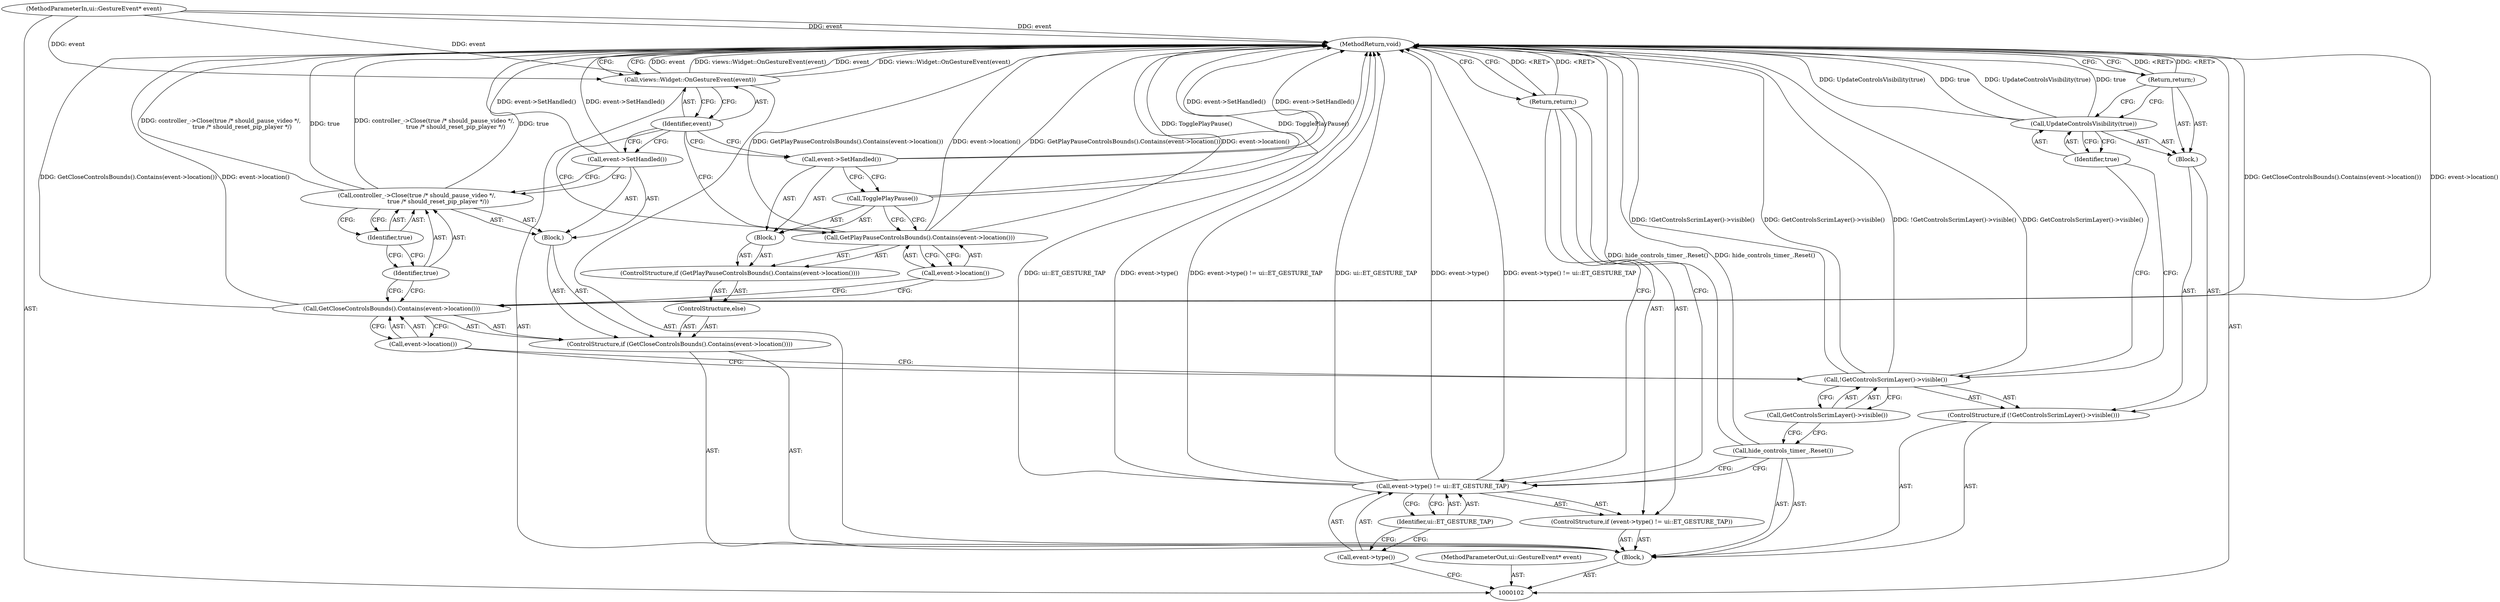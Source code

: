 digraph "1_Chrome_fb83de09f2c986ee91741f3a2776feea0e18e3f6" {
"1000135" [label="(MethodReturn,void)"];
"1000103" [label="(MethodParameterIn,ui::GestureEvent* event)"];
"1000188" [label="(MethodParameterOut,ui::GestureEvent* event)"];
"1000104" [label="(Block,)"];
"1000118" [label="(ControlStructure,if (GetCloseControlsBounds().Contains(event->location())))"];
"1000120" [label="(Call,event->location())"];
"1000119" [label="(Call,GetCloseControlsBounds().Contains(event->location()))"];
"1000121" [label="(Block,)"];
"1000123" [label="(Identifier,true)"];
"1000122" [label="(Call,controller_->Close(true /* should_pause_video */,\n                       true /* should_reset_pip_player */))"];
"1000124" [label="(Identifier,true)"];
"1000125" [label="(Call,event->SetHandled())"];
"1000128" [label="(Call,GetPlayPauseControlsBounds().Contains(event->location()))"];
"1000126" [label="(ControlStructure,else)"];
"1000129" [label="(Call,event->location())"];
"1000130" [label="(Block,)"];
"1000127" [label="(ControlStructure,if (GetPlayPauseControlsBounds().Contains(event->location())))"];
"1000131" [label="(Call,TogglePlayPause())"];
"1000132" [label="(Call,event->SetHandled())"];
"1000105" [label="(ControlStructure,if (event->type() != ui::ET_GESTURE_TAP))"];
"1000108" [label="(Identifier,ui::ET_GESTURE_TAP)"];
"1000106" [label="(Call,event->type() != ui::ET_GESTURE_TAP)"];
"1000107" [label="(Call,event->type())"];
"1000133" [label="(Call,views::Widget::OnGestureEvent(event))"];
"1000134" [label="(Identifier,event)"];
"1000109" [label="(Return,return;)"];
"1000110" [label="(Call,hide_controls_timer_.Reset())"];
"1000111" [label="(ControlStructure,if (!GetControlsScrimLayer()->visible()))"];
"1000114" [label="(Block,)"];
"1000112" [label="(Call,!GetControlsScrimLayer()->visible())"];
"1000113" [label="(Call,GetControlsScrimLayer()->visible())"];
"1000116" [label="(Identifier,true)"];
"1000115" [label="(Call,UpdateControlsVisibility(true))"];
"1000117" [label="(Return,return;)"];
"1000135" -> "1000102"  [label="AST: "];
"1000135" -> "1000109"  [label="CFG: "];
"1000135" -> "1000117"  [label="CFG: "];
"1000135" -> "1000133"  [label="CFG: "];
"1000125" -> "1000135"  [label="DDG: event->SetHandled()"];
"1000106" -> "1000135"  [label="DDG: ui::ET_GESTURE_TAP"];
"1000106" -> "1000135"  [label="DDG: event->type()"];
"1000106" -> "1000135"  [label="DDG: event->type() != ui::ET_GESTURE_TAP"];
"1000115" -> "1000135"  [label="DDG: UpdateControlsVisibility(true)"];
"1000115" -> "1000135"  [label="DDG: true"];
"1000122" -> "1000135"  [label="DDG: controller_->Close(true /* should_pause_video */,\n                       true /* should_reset_pip_player */)"];
"1000122" -> "1000135"  [label="DDG: true"];
"1000128" -> "1000135"  [label="DDG: GetPlayPauseControlsBounds().Contains(event->location())"];
"1000128" -> "1000135"  [label="DDG: event->location()"];
"1000119" -> "1000135"  [label="DDG: GetCloseControlsBounds().Contains(event->location())"];
"1000119" -> "1000135"  [label="DDG: event->location()"];
"1000132" -> "1000135"  [label="DDG: event->SetHandled()"];
"1000103" -> "1000135"  [label="DDG: event"];
"1000133" -> "1000135"  [label="DDG: event"];
"1000133" -> "1000135"  [label="DDG: views::Widget::OnGestureEvent(event)"];
"1000112" -> "1000135"  [label="DDG: !GetControlsScrimLayer()->visible()"];
"1000112" -> "1000135"  [label="DDG: GetControlsScrimLayer()->visible()"];
"1000110" -> "1000135"  [label="DDG: hide_controls_timer_.Reset()"];
"1000131" -> "1000135"  [label="DDG: TogglePlayPause()"];
"1000117" -> "1000135"  [label="DDG: <RET>"];
"1000109" -> "1000135"  [label="DDG: <RET>"];
"1000103" -> "1000102"  [label="AST: "];
"1000103" -> "1000135"  [label="DDG: event"];
"1000103" -> "1000133"  [label="DDG: event"];
"1000188" -> "1000102"  [label="AST: "];
"1000104" -> "1000102"  [label="AST: "];
"1000105" -> "1000104"  [label="AST: "];
"1000110" -> "1000104"  [label="AST: "];
"1000111" -> "1000104"  [label="AST: "];
"1000118" -> "1000104"  [label="AST: "];
"1000133" -> "1000104"  [label="AST: "];
"1000118" -> "1000104"  [label="AST: "];
"1000119" -> "1000118"  [label="AST: "];
"1000121" -> "1000118"  [label="AST: "];
"1000126" -> "1000118"  [label="AST: "];
"1000120" -> "1000119"  [label="AST: "];
"1000120" -> "1000112"  [label="CFG: "];
"1000119" -> "1000120"  [label="CFG: "];
"1000119" -> "1000118"  [label="AST: "];
"1000119" -> "1000120"  [label="CFG: "];
"1000120" -> "1000119"  [label="AST: "];
"1000123" -> "1000119"  [label="CFG: "];
"1000129" -> "1000119"  [label="CFG: "];
"1000119" -> "1000135"  [label="DDG: GetCloseControlsBounds().Contains(event->location())"];
"1000119" -> "1000135"  [label="DDG: event->location()"];
"1000121" -> "1000118"  [label="AST: "];
"1000122" -> "1000121"  [label="AST: "];
"1000125" -> "1000121"  [label="AST: "];
"1000123" -> "1000122"  [label="AST: "];
"1000123" -> "1000119"  [label="CFG: "];
"1000124" -> "1000123"  [label="CFG: "];
"1000122" -> "1000121"  [label="AST: "];
"1000122" -> "1000124"  [label="CFG: "];
"1000123" -> "1000122"  [label="AST: "];
"1000124" -> "1000122"  [label="AST: "];
"1000125" -> "1000122"  [label="CFG: "];
"1000122" -> "1000135"  [label="DDG: controller_->Close(true /* should_pause_video */,\n                       true /* should_reset_pip_player */)"];
"1000122" -> "1000135"  [label="DDG: true"];
"1000124" -> "1000122"  [label="AST: "];
"1000124" -> "1000123"  [label="CFG: "];
"1000122" -> "1000124"  [label="CFG: "];
"1000125" -> "1000121"  [label="AST: "];
"1000125" -> "1000122"  [label="CFG: "];
"1000134" -> "1000125"  [label="CFG: "];
"1000125" -> "1000135"  [label="DDG: event->SetHandled()"];
"1000128" -> "1000127"  [label="AST: "];
"1000128" -> "1000129"  [label="CFG: "];
"1000129" -> "1000128"  [label="AST: "];
"1000131" -> "1000128"  [label="CFG: "];
"1000134" -> "1000128"  [label="CFG: "];
"1000128" -> "1000135"  [label="DDG: GetPlayPauseControlsBounds().Contains(event->location())"];
"1000128" -> "1000135"  [label="DDG: event->location()"];
"1000126" -> "1000118"  [label="AST: "];
"1000127" -> "1000126"  [label="AST: "];
"1000129" -> "1000128"  [label="AST: "];
"1000129" -> "1000119"  [label="CFG: "];
"1000128" -> "1000129"  [label="CFG: "];
"1000130" -> "1000127"  [label="AST: "];
"1000131" -> "1000130"  [label="AST: "];
"1000132" -> "1000130"  [label="AST: "];
"1000127" -> "1000126"  [label="AST: "];
"1000128" -> "1000127"  [label="AST: "];
"1000130" -> "1000127"  [label="AST: "];
"1000131" -> "1000130"  [label="AST: "];
"1000131" -> "1000128"  [label="CFG: "];
"1000132" -> "1000131"  [label="CFG: "];
"1000131" -> "1000135"  [label="DDG: TogglePlayPause()"];
"1000132" -> "1000130"  [label="AST: "];
"1000132" -> "1000131"  [label="CFG: "];
"1000134" -> "1000132"  [label="CFG: "];
"1000132" -> "1000135"  [label="DDG: event->SetHandled()"];
"1000105" -> "1000104"  [label="AST: "];
"1000106" -> "1000105"  [label="AST: "];
"1000109" -> "1000105"  [label="AST: "];
"1000108" -> "1000106"  [label="AST: "];
"1000108" -> "1000107"  [label="CFG: "];
"1000106" -> "1000108"  [label="CFG: "];
"1000106" -> "1000105"  [label="AST: "];
"1000106" -> "1000108"  [label="CFG: "];
"1000107" -> "1000106"  [label="AST: "];
"1000108" -> "1000106"  [label="AST: "];
"1000109" -> "1000106"  [label="CFG: "];
"1000110" -> "1000106"  [label="CFG: "];
"1000106" -> "1000135"  [label="DDG: ui::ET_GESTURE_TAP"];
"1000106" -> "1000135"  [label="DDG: event->type()"];
"1000106" -> "1000135"  [label="DDG: event->type() != ui::ET_GESTURE_TAP"];
"1000107" -> "1000106"  [label="AST: "];
"1000107" -> "1000102"  [label="CFG: "];
"1000108" -> "1000107"  [label="CFG: "];
"1000133" -> "1000104"  [label="AST: "];
"1000133" -> "1000134"  [label="CFG: "];
"1000134" -> "1000133"  [label="AST: "];
"1000135" -> "1000133"  [label="CFG: "];
"1000133" -> "1000135"  [label="DDG: event"];
"1000133" -> "1000135"  [label="DDG: views::Widget::OnGestureEvent(event)"];
"1000103" -> "1000133"  [label="DDG: event"];
"1000134" -> "1000133"  [label="AST: "];
"1000134" -> "1000125"  [label="CFG: "];
"1000134" -> "1000132"  [label="CFG: "];
"1000134" -> "1000128"  [label="CFG: "];
"1000133" -> "1000134"  [label="CFG: "];
"1000109" -> "1000105"  [label="AST: "];
"1000109" -> "1000106"  [label="CFG: "];
"1000135" -> "1000109"  [label="CFG: "];
"1000109" -> "1000135"  [label="DDG: <RET>"];
"1000110" -> "1000104"  [label="AST: "];
"1000110" -> "1000106"  [label="CFG: "];
"1000113" -> "1000110"  [label="CFG: "];
"1000110" -> "1000135"  [label="DDG: hide_controls_timer_.Reset()"];
"1000111" -> "1000104"  [label="AST: "];
"1000112" -> "1000111"  [label="AST: "];
"1000114" -> "1000111"  [label="AST: "];
"1000114" -> "1000111"  [label="AST: "];
"1000115" -> "1000114"  [label="AST: "];
"1000117" -> "1000114"  [label="AST: "];
"1000112" -> "1000111"  [label="AST: "];
"1000112" -> "1000113"  [label="CFG: "];
"1000113" -> "1000112"  [label="AST: "];
"1000116" -> "1000112"  [label="CFG: "];
"1000120" -> "1000112"  [label="CFG: "];
"1000112" -> "1000135"  [label="DDG: !GetControlsScrimLayer()->visible()"];
"1000112" -> "1000135"  [label="DDG: GetControlsScrimLayer()->visible()"];
"1000113" -> "1000112"  [label="AST: "];
"1000113" -> "1000110"  [label="CFG: "];
"1000112" -> "1000113"  [label="CFG: "];
"1000116" -> "1000115"  [label="AST: "];
"1000116" -> "1000112"  [label="CFG: "];
"1000115" -> "1000116"  [label="CFG: "];
"1000115" -> "1000114"  [label="AST: "];
"1000115" -> "1000116"  [label="CFG: "];
"1000116" -> "1000115"  [label="AST: "];
"1000117" -> "1000115"  [label="CFG: "];
"1000115" -> "1000135"  [label="DDG: UpdateControlsVisibility(true)"];
"1000115" -> "1000135"  [label="DDG: true"];
"1000117" -> "1000114"  [label="AST: "];
"1000117" -> "1000115"  [label="CFG: "];
"1000135" -> "1000117"  [label="CFG: "];
"1000117" -> "1000135"  [label="DDG: <RET>"];
}
